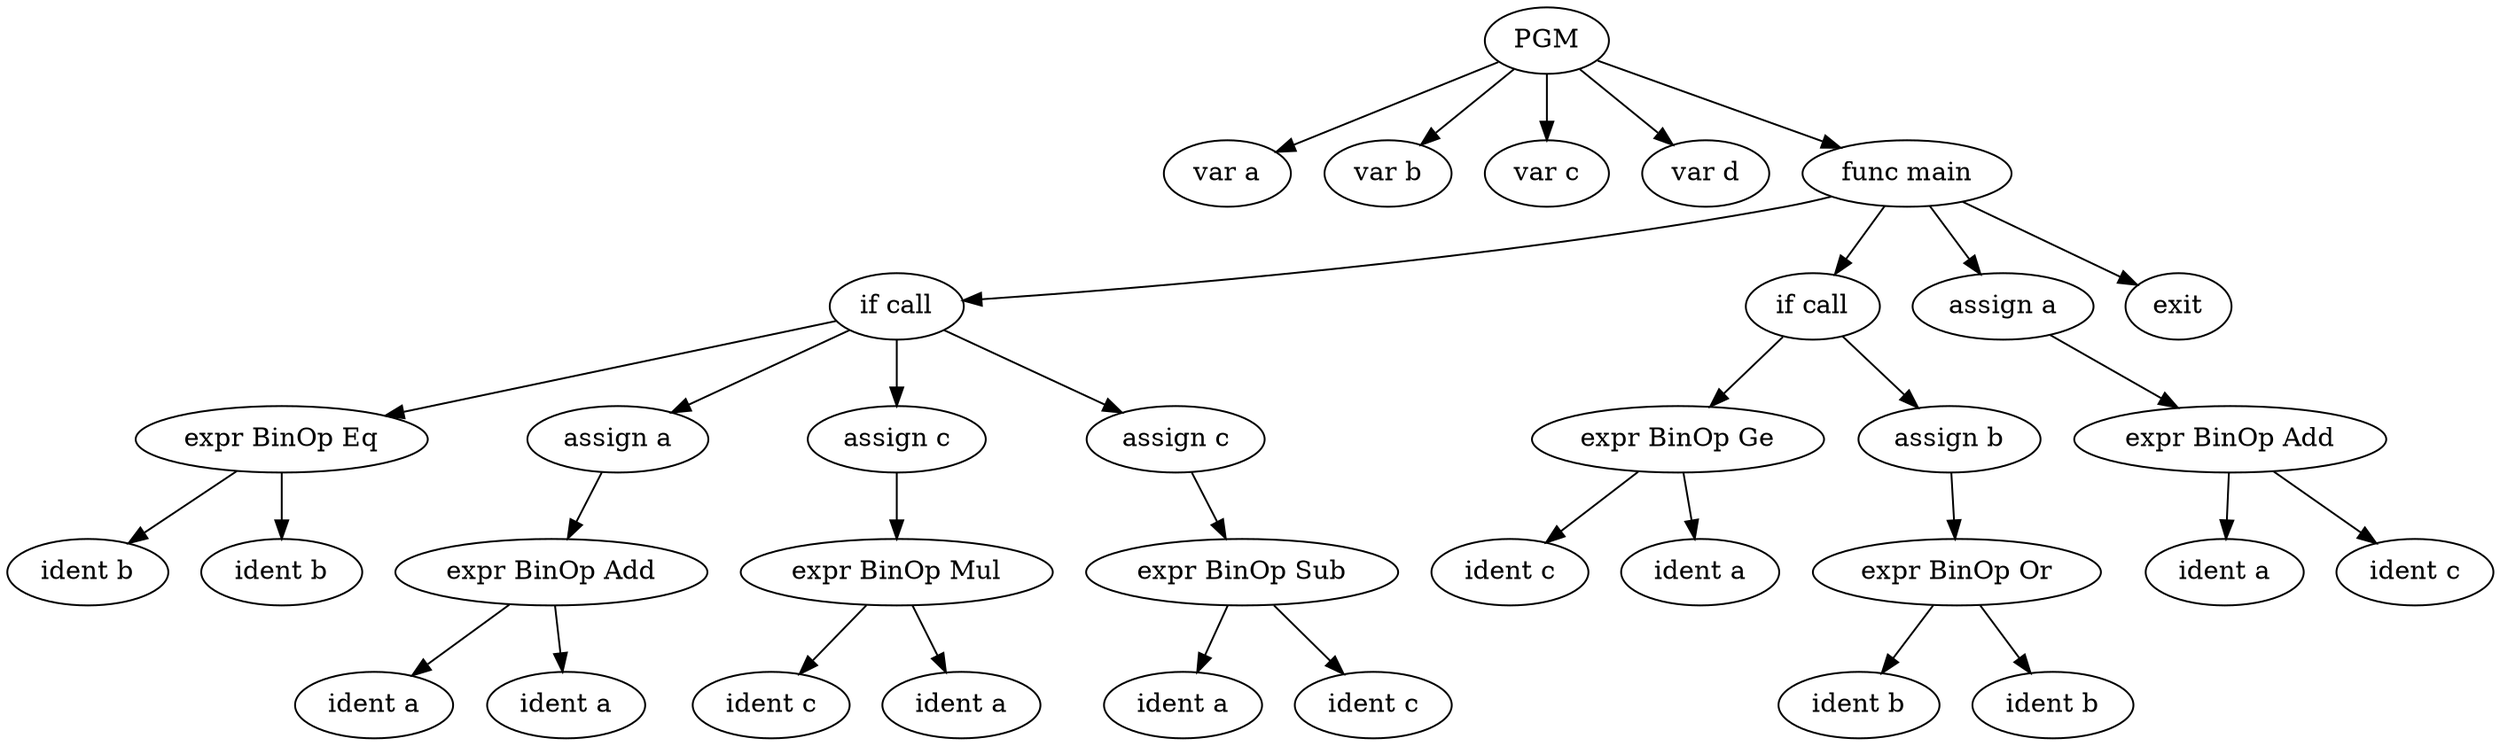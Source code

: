 digraph ast {
0[label = PGM, shape = ellipse]
1[label = "var a", shape = ellipse]
0 -> 1
2[label = "var b", shape = ellipse]
0 -> 2
3[label = "var c", shape = ellipse]
0 -> 3
4[label = "var d", shape = ellipse]
0 -> 4
5[label = "func main", shape = ellipse]
0 -> 5
6[label = "if call", shape = ellipse]
5 -> 6
7[label = "expr BinOp Eq", shape = ellipse]
6 -> 7
8[label = "ident b", shape = ellipse]
7 -> 8
9[label = "ident b", shape = ellipse]
7 -> 9
10[label = "assign a", shape = ellipse]
6 -> 10
11[label = "expr BinOp Add", shape = ellipse]
10 -> 11
12[label = "ident a", shape = ellipse]
11 -> 12
13[label = "ident a", shape = ellipse]
11 -> 13
14[label = "assign c", shape = ellipse]
6 -> 14
15[label = "expr BinOp Mul", shape = ellipse]
14 -> 15
16[label = "ident c", shape = ellipse]
15 -> 16
17[label = "ident a", shape = ellipse]
15 -> 17
18[label = "assign c", shape = ellipse]
6 -> 18
19[label = "expr BinOp Sub", shape = ellipse]
18 -> 19
20[label = "ident a", shape = ellipse]
19 -> 20
21[label = "ident c", shape = ellipse]
19 -> 21
22[label = "if call", shape = ellipse]
5 -> 22
23[label = "expr BinOp Ge", shape = ellipse]
22 -> 23
24[label = "ident c", shape = ellipse]
23 -> 24
25[label = "ident a", shape = ellipse]
23 -> 25
26[label = "assign b", shape = ellipse]
22 -> 26
27[label = "expr BinOp Or", shape = ellipse]
26 -> 27
28[label = "ident b", shape = ellipse]
27 -> 28
29[label = "ident b", shape = ellipse]
27 -> 29
30[label = "assign a", shape = ellipse]
5 -> 30
31[label = "expr BinOp Add", shape = ellipse]
30 -> 31
32[label = "ident a", shape = ellipse]
31 -> 32
33[label = "ident c", shape = ellipse]
31 -> 33
34[label = "exit", shape = ellipse]
5 -> 34
}